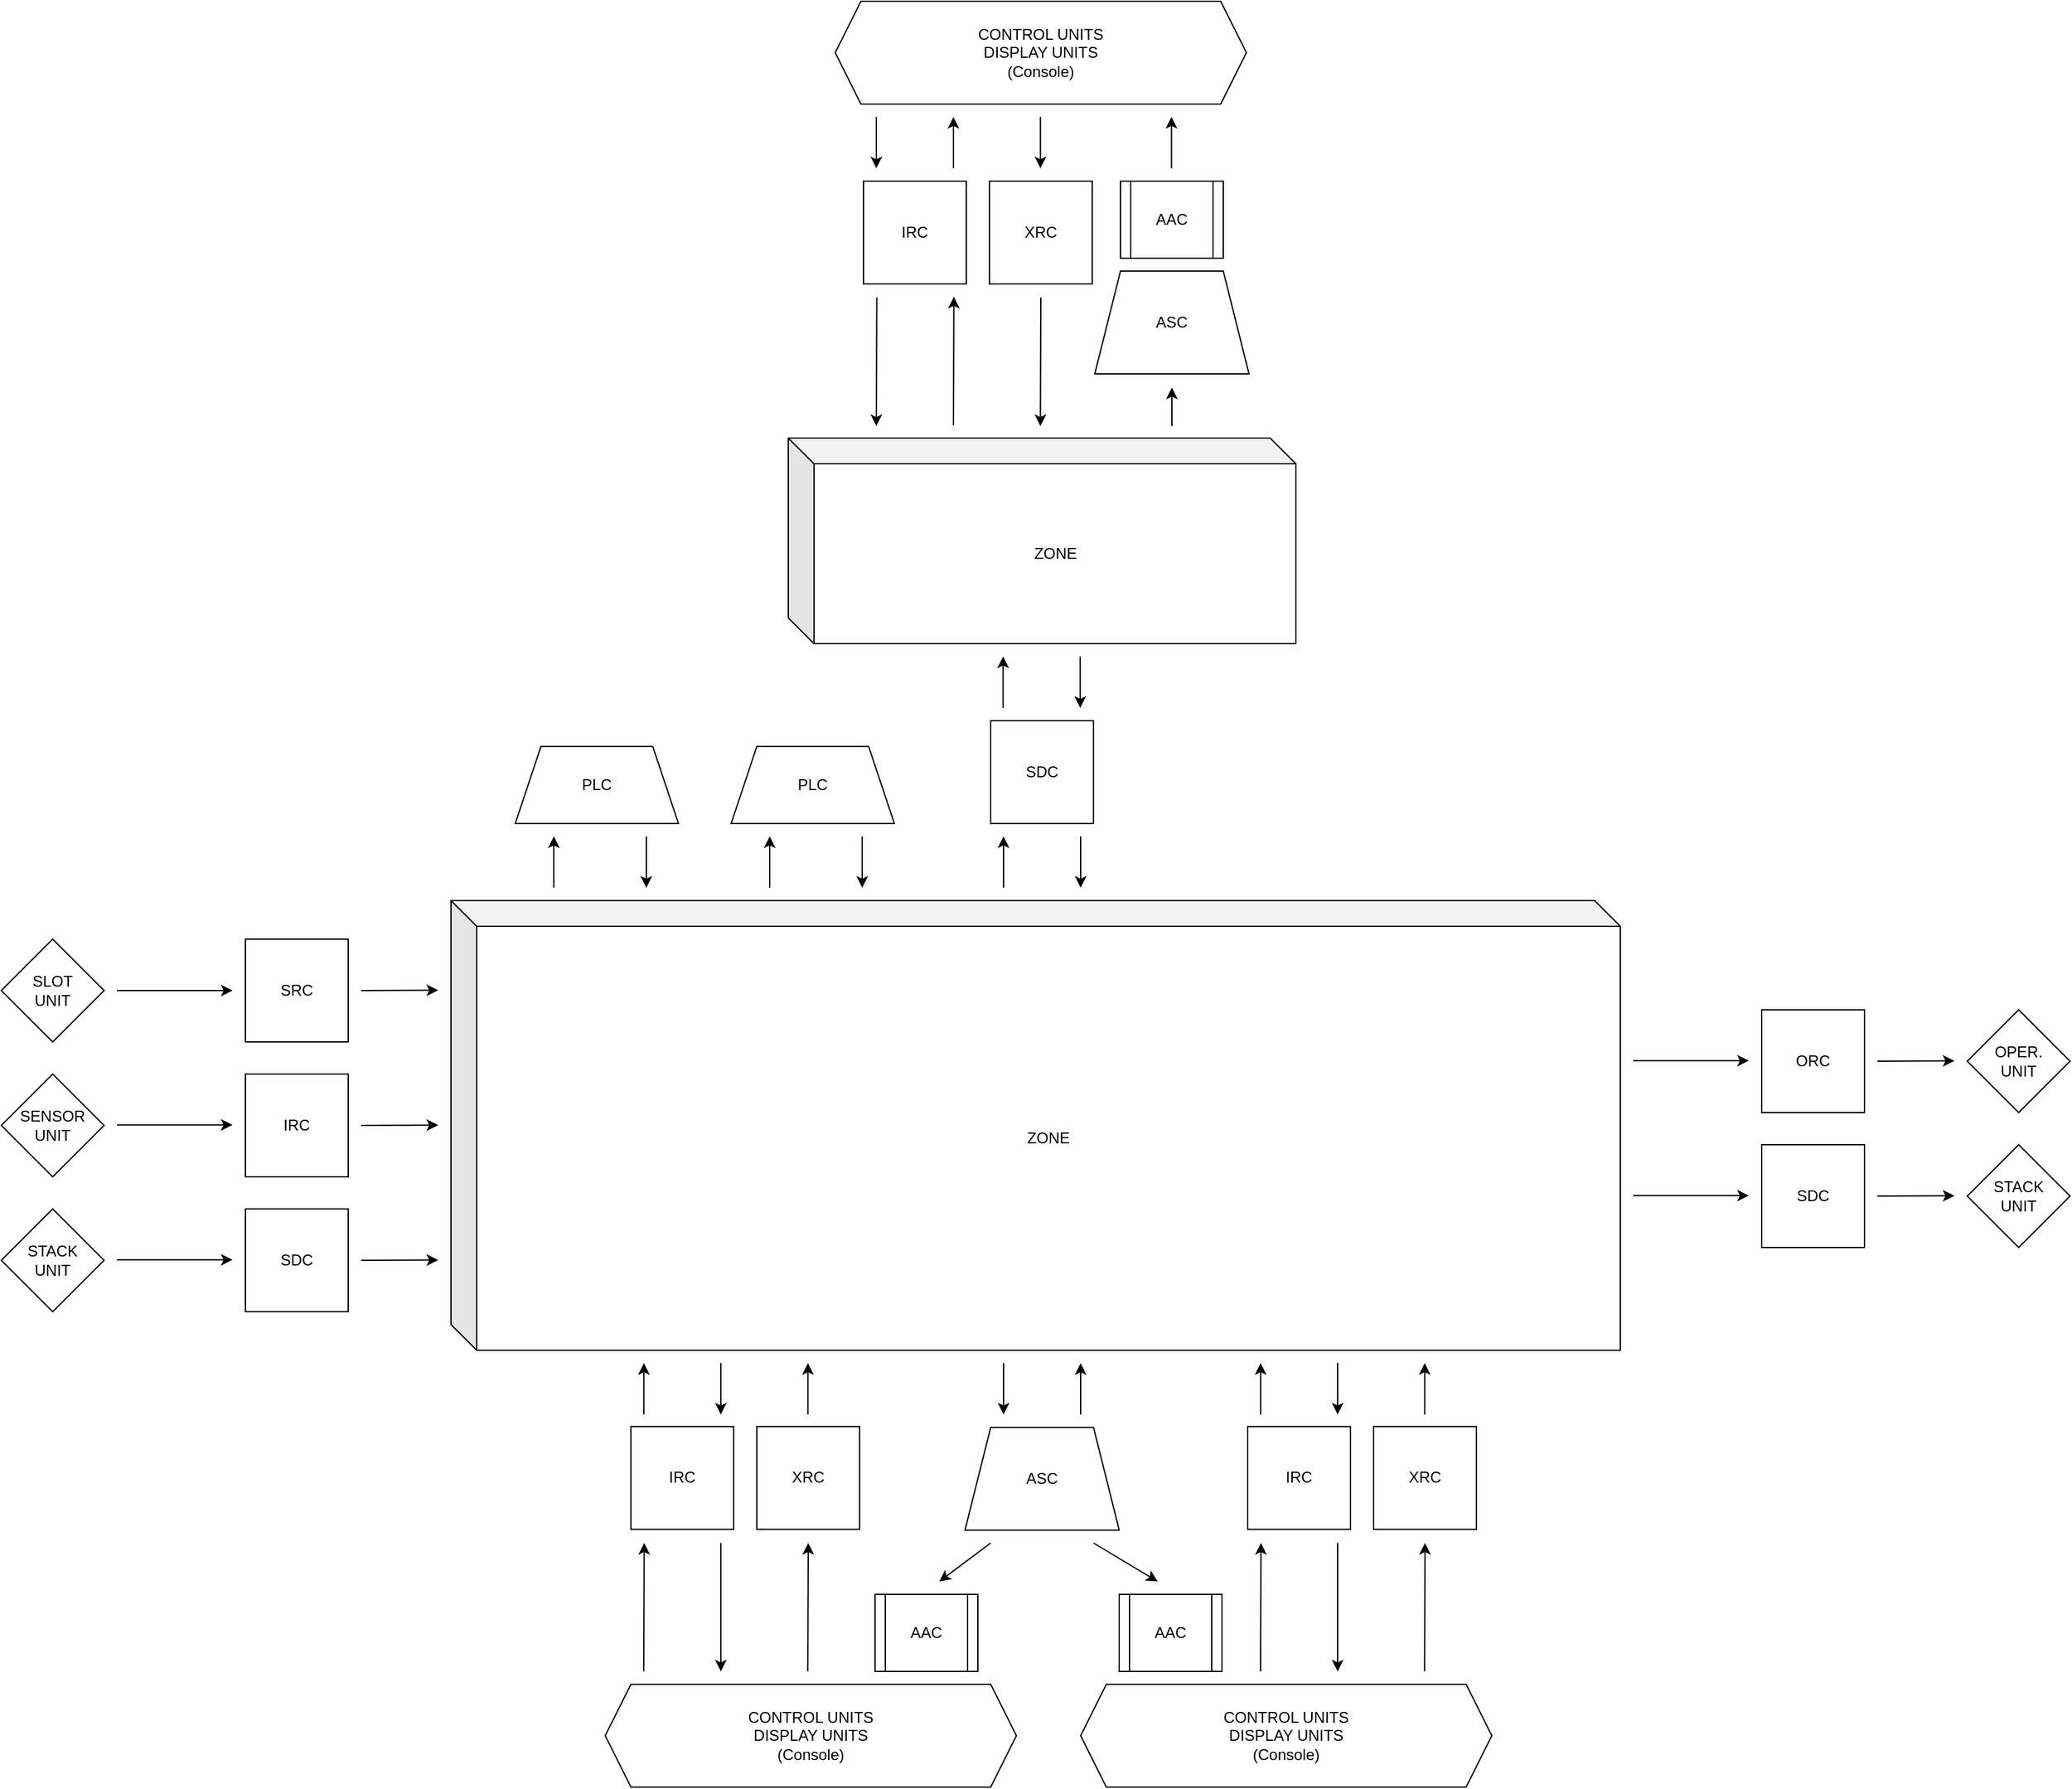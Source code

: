 <mxfile version="28.2.3">
  <diagram name="Page-1" id="gq7b3JJ2WDP9K5Cy7ITC">
    <mxGraphModel dx="3819" dy="2540" grid="1" gridSize="10" guides="1" tooltips="1" connect="1" arrows="1" fold="1" page="1" pageScale="1" pageWidth="850" pageHeight="1100" math="0" shadow="0">
      <root>
        <mxCell id="0" />
        <mxCell id="1" parent="0" />
        <mxCell id="fm2ihe_1iDsZBv0oBLcu-1" value="ZONE" style="shape=cube;whiteSpace=wrap;html=1;boundedLbl=1;backgroundOutline=1;darkOpacity=0.05;darkOpacity2=0.1;" vertex="1" parent="1">
          <mxGeometry x="-450" y="310" width="910" height="350" as="geometry" />
        </mxCell>
        <mxCell id="fm2ihe_1iDsZBv0oBLcu-4" value="SENSOR&lt;div&gt;UNIT&lt;/div&gt;" style="rhombus;whiteSpace=wrap;html=1;" vertex="1" parent="1">
          <mxGeometry x="-800" y="445" width="80" height="80" as="geometry" />
        </mxCell>
        <mxCell id="fm2ihe_1iDsZBv0oBLcu-6" value="STACK&lt;br&gt;UNIT" style="rhombus;whiteSpace=wrap;html=1;" vertex="1" parent="1">
          <mxGeometry x="-800" y="550" width="80" height="80" as="geometry" />
        </mxCell>
        <mxCell id="fm2ihe_1iDsZBv0oBLcu-9" value="CONTROL UNITS&lt;div&gt;DISPLAY UNITS&lt;br&gt;(Console)&lt;/div&gt;" style="shape=hexagon;perimeter=hexagonPerimeter2;whiteSpace=wrap;html=1;fixedSize=1;" vertex="1" parent="1">
          <mxGeometry x="-330" y="920" width="320" height="80" as="geometry" />
        </mxCell>
        <mxCell id="fm2ihe_1iDsZBv0oBLcu-28" value="SLOT&lt;div&gt;UNIT&lt;/div&gt;" style="rhombus;whiteSpace=wrap;html=1;" vertex="1" parent="1">
          <mxGeometry x="-800" y="340" width="80" height="80" as="geometry" />
        </mxCell>
        <mxCell id="fm2ihe_1iDsZBv0oBLcu-51" value="" style="group" vertex="1" connectable="0" parent="1">
          <mxGeometry x="-400" y="190" width="127" height="110" as="geometry" />
        </mxCell>
        <mxCell id="fm2ihe_1iDsZBv0oBLcu-34" value="PLC" style="shape=trapezoid;perimeter=trapezoidPerimeter;whiteSpace=wrap;html=1;fixedSize=1;" vertex="1" parent="fm2ihe_1iDsZBv0oBLcu-51">
          <mxGeometry width="127" height="60" as="geometry" />
        </mxCell>
        <mxCell id="fm2ihe_1iDsZBv0oBLcu-37" value="" style="endArrow=classic;html=1;rounded=0;" edge="1" parent="fm2ihe_1iDsZBv0oBLcu-51">
          <mxGeometry width="50" height="50" relative="1" as="geometry">
            <mxPoint x="102.0" y="70" as="sourcePoint" />
            <mxPoint x="102.0" y="110" as="targetPoint" />
          </mxGeometry>
        </mxCell>
        <mxCell id="fm2ihe_1iDsZBv0oBLcu-38" value="" style="endArrow=classic;html=1;rounded=0;" edge="1" parent="fm2ihe_1iDsZBv0oBLcu-51">
          <mxGeometry width="50" height="50" relative="1" as="geometry">
            <mxPoint x="30" y="110" as="sourcePoint" />
            <mxPoint x="30" y="70" as="targetPoint" />
          </mxGeometry>
        </mxCell>
        <mxCell id="fm2ihe_1iDsZBv0oBLcu-52" value="" style="group" vertex="1" connectable="0" parent="1">
          <mxGeometry x="-232" y="190" width="127" height="110" as="geometry" />
        </mxCell>
        <mxCell id="fm2ihe_1iDsZBv0oBLcu-53" value="PLC" style="shape=trapezoid;perimeter=trapezoidPerimeter;whiteSpace=wrap;html=1;fixedSize=1;" vertex="1" parent="fm2ihe_1iDsZBv0oBLcu-52">
          <mxGeometry width="127" height="60" as="geometry" />
        </mxCell>
        <mxCell id="fm2ihe_1iDsZBv0oBLcu-54" value="" style="endArrow=classic;html=1;rounded=0;" edge="1" parent="fm2ihe_1iDsZBv0oBLcu-52">
          <mxGeometry width="50" height="50" relative="1" as="geometry">
            <mxPoint x="102.0" y="70" as="sourcePoint" />
            <mxPoint x="102.0" y="110" as="targetPoint" />
          </mxGeometry>
        </mxCell>
        <mxCell id="fm2ihe_1iDsZBv0oBLcu-55" value="" style="endArrow=classic;html=1;rounded=0;" edge="1" parent="fm2ihe_1iDsZBv0oBLcu-52">
          <mxGeometry width="50" height="50" relative="1" as="geometry">
            <mxPoint x="30" y="110" as="sourcePoint" />
            <mxPoint x="30" y="70" as="targetPoint" />
          </mxGeometry>
        </mxCell>
        <mxCell id="fm2ihe_1iDsZBv0oBLcu-75" value="AAC" style="shape=process;whiteSpace=wrap;html=1;backgroundOutline=1;" vertex="1" parent="1">
          <mxGeometry x="-120" y="850" width="80" height="60" as="geometry" />
        </mxCell>
        <mxCell id="fm2ihe_1iDsZBv0oBLcu-76" value="ASC" style="shape=trapezoid;perimeter=trapezoidPerimeter;whiteSpace=wrap;html=1;fixedSize=1;" vertex="1" parent="1">
          <mxGeometry x="-50" y="720" width="120" height="80" as="geometry" />
        </mxCell>
        <mxCell id="fm2ihe_1iDsZBv0oBLcu-81" value="IRC" style="whiteSpace=wrap;html=1;aspect=fixed;" vertex="1" parent="1">
          <mxGeometry x="-310" y="719.37" width="80" height="80" as="geometry" />
        </mxCell>
        <mxCell id="fm2ihe_1iDsZBv0oBLcu-83" value="" style="endArrow=classic;html=1;rounded=0;" edge="1" parent="1">
          <mxGeometry width="50" height="50" relative="1" as="geometry">
            <mxPoint x="-300.0" y="910" as="sourcePoint" />
            <mxPoint x="-299.66" y="810" as="targetPoint" />
          </mxGeometry>
        </mxCell>
        <mxCell id="fm2ihe_1iDsZBv0oBLcu-84" value="&lt;div&gt;XRC&lt;/div&gt;" style="whiteSpace=wrap;html=1;aspect=fixed;" vertex="1" parent="1">
          <mxGeometry x="-212" y="719.37" width="80" height="80" as="geometry" />
        </mxCell>
        <mxCell id="fm2ihe_1iDsZBv0oBLcu-86" value="" style="endArrow=classic;html=1;rounded=0;" edge="1" parent="1">
          <mxGeometry width="50" height="50" relative="1" as="geometry">
            <mxPoint x="-172.34" y="910" as="sourcePoint" />
            <mxPoint x="-172" y="810" as="targetPoint" />
          </mxGeometry>
        </mxCell>
        <mxCell id="fm2ihe_1iDsZBv0oBLcu-92" value="" style="endArrow=classic;html=1;rounded=0;" edge="1" parent="1">
          <mxGeometry width="50" height="50" relative="1" as="geometry">
            <mxPoint x="-30" y="810" as="sourcePoint" />
            <mxPoint x="-70" y="840" as="targetPoint" />
          </mxGeometry>
        </mxCell>
        <mxCell id="fm2ihe_1iDsZBv0oBLcu-93" value="" style="endArrow=classic;html=1;rounded=0;" edge="1" parent="1">
          <mxGeometry width="50" height="50" relative="1" as="geometry">
            <mxPoint x="-20" y="670" as="sourcePoint" />
            <mxPoint x="-20" y="710" as="targetPoint" />
          </mxGeometry>
        </mxCell>
        <mxCell id="fm2ihe_1iDsZBv0oBLcu-94" value="" style="endArrow=classic;html=1;rounded=0;" edge="1" parent="1">
          <mxGeometry width="50" height="50" relative="1" as="geometry">
            <mxPoint x="40" y="710" as="sourcePoint" />
            <mxPoint x="40" y="670" as="targetPoint" />
          </mxGeometry>
        </mxCell>
        <mxCell id="fm2ihe_1iDsZBv0oBLcu-97" value="" style="endArrow=classic;html=1;rounded=0;" edge="1" parent="1">
          <mxGeometry width="50" height="50" relative="1" as="geometry">
            <mxPoint x="-172.24" y="710" as="sourcePoint" />
            <mxPoint x="-172.24" y="670" as="targetPoint" />
          </mxGeometry>
        </mxCell>
        <mxCell id="fm2ihe_1iDsZBv0oBLcu-98" value="" style="endArrow=classic;html=1;rounded=0;" edge="1" parent="1">
          <mxGeometry width="50" height="50" relative="1" as="geometry">
            <mxPoint x="-299.9" y="710" as="sourcePoint" />
            <mxPoint x="-299.9" y="670" as="targetPoint" />
          </mxGeometry>
        </mxCell>
        <mxCell id="fm2ihe_1iDsZBv0oBLcu-99" value="CONTROL UNITS&lt;div&gt;DISPLAY UNITS&lt;br&gt;(Console)&lt;/div&gt;" style="shape=hexagon;perimeter=hexagonPerimeter2;whiteSpace=wrap;html=1;fixedSize=1;" vertex="1" parent="1">
          <mxGeometry x="40" y="920" width="320" height="80" as="geometry" />
        </mxCell>
        <mxCell id="fm2ihe_1iDsZBv0oBLcu-101" value="AAC" style="shape=process;whiteSpace=wrap;html=1;backgroundOutline=1;" vertex="1" parent="1">
          <mxGeometry x="70" y="850" width="80" height="60" as="geometry" />
        </mxCell>
        <mxCell id="fm2ihe_1iDsZBv0oBLcu-103" value="IRC" style="whiteSpace=wrap;html=1;aspect=fixed;" vertex="1" parent="1">
          <mxGeometry x="170" y="719.37" width="80" height="80" as="geometry" />
        </mxCell>
        <mxCell id="fm2ihe_1iDsZBv0oBLcu-104" value="" style="endArrow=classic;html=1;rounded=0;" edge="1" parent="1">
          <mxGeometry width="50" height="50" relative="1" as="geometry">
            <mxPoint x="180.0" y="910" as="sourcePoint" />
            <mxPoint x="180.34" y="810" as="targetPoint" />
          </mxGeometry>
        </mxCell>
        <mxCell id="fm2ihe_1iDsZBv0oBLcu-105" value="&lt;div&gt;XRC&lt;/div&gt;" style="whiteSpace=wrap;html=1;aspect=fixed;" vertex="1" parent="1">
          <mxGeometry x="268" y="719.37" width="80" height="80" as="geometry" />
        </mxCell>
        <mxCell id="fm2ihe_1iDsZBv0oBLcu-106" value="" style="endArrow=classic;html=1;rounded=0;" edge="1" parent="1">
          <mxGeometry width="50" height="50" relative="1" as="geometry">
            <mxPoint x="307.66" y="910" as="sourcePoint" />
            <mxPoint x="308" y="810" as="targetPoint" />
          </mxGeometry>
        </mxCell>
        <mxCell id="fm2ihe_1iDsZBv0oBLcu-108" value="" style="endArrow=classic;html=1;rounded=0;" edge="1" parent="1">
          <mxGeometry width="50" height="50" relative="1" as="geometry">
            <mxPoint x="240" y="670" as="sourcePoint" />
            <mxPoint x="240" y="710" as="targetPoint" />
          </mxGeometry>
        </mxCell>
        <mxCell id="fm2ihe_1iDsZBv0oBLcu-109" value="" style="endArrow=classic;html=1;rounded=0;" edge="1" parent="1">
          <mxGeometry width="50" height="50" relative="1" as="geometry">
            <mxPoint x="240" y="810" as="sourcePoint" />
            <mxPoint x="240" y="910" as="targetPoint" />
          </mxGeometry>
        </mxCell>
        <mxCell id="fm2ihe_1iDsZBv0oBLcu-113" value="" style="endArrow=classic;html=1;rounded=0;" edge="1" parent="1">
          <mxGeometry width="50" height="50" relative="1" as="geometry">
            <mxPoint x="307.76" y="710" as="sourcePoint" />
            <mxPoint x="307.76" y="670" as="targetPoint" />
          </mxGeometry>
        </mxCell>
        <mxCell id="fm2ihe_1iDsZBv0oBLcu-114" value="" style="endArrow=classic;html=1;rounded=0;" edge="1" parent="1">
          <mxGeometry width="50" height="50" relative="1" as="geometry">
            <mxPoint x="180.1" y="710" as="sourcePoint" />
            <mxPoint x="180.1" y="670" as="targetPoint" />
          </mxGeometry>
        </mxCell>
        <mxCell id="fm2ihe_1iDsZBv0oBLcu-115" value="" style="endArrow=classic;html=1;rounded=0;" edge="1" parent="1">
          <mxGeometry width="50" height="50" relative="1" as="geometry">
            <mxPoint x="50" y="810" as="sourcePoint" />
            <mxPoint x="100" y="840" as="targetPoint" />
          </mxGeometry>
        </mxCell>
        <mxCell id="fm2ihe_1iDsZBv0oBLcu-116" value="SRC" style="whiteSpace=wrap;html=1;aspect=fixed;" vertex="1" parent="1">
          <mxGeometry x="-610" y="340" width="80" height="80" as="geometry" />
        </mxCell>
        <mxCell id="fm2ihe_1iDsZBv0oBLcu-117" value="IRC" style="whiteSpace=wrap;html=1;aspect=fixed;" vertex="1" parent="1">
          <mxGeometry x="-610" y="445" width="80" height="80" as="geometry" />
        </mxCell>
        <mxCell id="fm2ihe_1iDsZBv0oBLcu-118" value="SDC" style="whiteSpace=wrap;html=1;aspect=fixed;" vertex="1" parent="1">
          <mxGeometry x="-610" y="550" width="80" height="80" as="geometry" />
        </mxCell>
        <mxCell id="fm2ihe_1iDsZBv0oBLcu-119" value="" style="endArrow=classic;html=1;rounded=0;" edge="1" parent="1">
          <mxGeometry width="50" height="50" relative="1" as="geometry">
            <mxPoint x="-710" y="380" as="sourcePoint" />
            <mxPoint x="-620" y="380" as="targetPoint" />
          </mxGeometry>
        </mxCell>
        <mxCell id="fm2ihe_1iDsZBv0oBLcu-120" value="" style="endArrow=classic;html=1;rounded=0;" edge="1" parent="1">
          <mxGeometry width="50" height="50" relative="1" as="geometry">
            <mxPoint x="-710" y="484.58" as="sourcePoint" />
            <mxPoint x="-620" y="484.58" as="targetPoint" />
          </mxGeometry>
        </mxCell>
        <mxCell id="fm2ihe_1iDsZBv0oBLcu-121" value="" style="endArrow=classic;html=1;rounded=0;" edge="1" parent="1">
          <mxGeometry width="50" height="50" relative="1" as="geometry">
            <mxPoint x="-710" y="589.58" as="sourcePoint" />
            <mxPoint x="-620" y="589.58" as="targetPoint" />
          </mxGeometry>
        </mxCell>
        <mxCell id="fm2ihe_1iDsZBv0oBLcu-122" value="" style="endArrow=classic;html=1;rounded=0;" edge="1" parent="1">
          <mxGeometry width="50" height="50" relative="1" as="geometry">
            <mxPoint x="-520" y="590" as="sourcePoint" />
            <mxPoint x="-460" y="589.76" as="targetPoint" />
          </mxGeometry>
        </mxCell>
        <mxCell id="fm2ihe_1iDsZBv0oBLcu-123" value="" style="endArrow=classic;html=1;rounded=0;" edge="1" parent="1">
          <mxGeometry width="50" height="50" relative="1" as="geometry">
            <mxPoint x="-520" y="485" as="sourcePoint" />
            <mxPoint x="-460" y="484.76" as="targetPoint" />
          </mxGeometry>
        </mxCell>
        <mxCell id="fm2ihe_1iDsZBv0oBLcu-124" value="" style="endArrow=classic;html=1;rounded=0;" edge="1" parent="1">
          <mxGeometry width="50" height="50" relative="1" as="geometry">
            <mxPoint x="-520" y="380" as="sourcePoint" />
            <mxPoint x="-460" y="379.76" as="targetPoint" />
          </mxGeometry>
        </mxCell>
        <mxCell id="fm2ihe_1iDsZBv0oBLcu-125" value="OPER.&lt;div&gt;UNIT&lt;/div&gt;" style="rhombus;whiteSpace=wrap;html=1;direction=west;" vertex="1" parent="1">
          <mxGeometry x="730" y="395" width="80" height="80" as="geometry" />
        </mxCell>
        <mxCell id="fm2ihe_1iDsZBv0oBLcu-126" value="STACK&lt;div&gt;UNIT&lt;/div&gt;" style="rhombus;whiteSpace=wrap;html=1;direction=west;" vertex="1" parent="1">
          <mxGeometry x="730" y="500" width="80" height="80" as="geometry" />
        </mxCell>
        <mxCell id="fm2ihe_1iDsZBv0oBLcu-129" value="ORC" style="whiteSpace=wrap;html=1;aspect=fixed;direction=west;" vertex="1" parent="1">
          <mxGeometry x="570" y="395" width="80" height="80" as="geometry" />
        </mxCell>
        <mxCell id="fm2ihe_1iDsZBv0oBLcu-130" value="SDC" style="whiteSpace=wrap;html=1;aspect=fixed;direction=west;" vertex="1" parent="1">
          <mxGeometry x="570" y="500" width="80" height="80" as="geometry" />
        </mxCell>
        <mxCell id="fm2ihe_1iDsZBv0oBLcu-132" value="" style="endArrow=classic;html=1;rounded=0;" edge="1" parent="1">
          <mxGeometry width="50" height="50" relative="1" as="geometry">
            <mxPoint x="470" y="434.58" as="sourcePoint" />
            <mxPoint x="560" y="434.58" as="targetPoint" />
          </mxGeometry>
        </mxCell>
        <mxCell id="fm2ihe_1iDsZBv0oBLcu-133" value="" style="endArrow=classic;html=1;rounded=0;" edge="1" parent="1">
          <mxGeometry width="50" height="50" relative="1" as="geometry">
            <mxPoint x="470" y="539.58" as="sourcePoint" />
            <mxPoint x="560" y="539.58" as="targetPoint" />
          </mxGeometry>
        </mxCell>
        <mxCell id="fm2ihe_1iDsZBv0oBLcu-134" value="" style="endArrow=classic;html=1;rounded=0;" edge="1" parent="1">
          <mxGeometry width="50" height="50" relative="1" as="geometry">
            <mxPoint x="660" y="540" as="sourcePoint" />
            <mxPoint x="720" y="539.76" as="targetPoint" />
          </mxGeometry>
        </mxCell>
        <mxCell id="fm2ihe_1iDsZBv0oBLcu-135" value="" style="endArrow=classic;html=1;rounded=0;" edge="1" parent="1">
          <mxGeometry width="50" height="50" relative="1" as="geometry">
            <mxPoint x="660" y="435" as="sourcePoint" />
            <mxPoint x="720" y="434.76" as="targetPoint" />
          </mxGeometry>
        </mxCell>
        <mxCell id="fm2ihe_1iDsZBv0oBLcu-137" value="ZONE" style="shape=cube;whiteSpace=wrap;html=1;boundedLbl=1;backgroundOutline=1;darkOpacity=0.05;darkOpacity2=0.1;" vertex="1" parent="1">
          <mxGeometry x="-187.5" y="-50" width="395" height="160" as="geometry" />
        </mxCell>
        <mxCell id="fm2ihe_1iDsZBv0oBLcu-138" value="SDC" style="whiteSpace=wrap;html=1;aspect=fixed;" vertex="1" parent="1">
          <mxGeometry x="-30" y="170" width="80" height="80" as="geometry" />
        </mxCell>
        <mxCell id="fm2ihe_1iDsZBv0oBLcu-142" value="" style="endArrow=classic;html=1;rounded=0;" edge="1" parent="1">
          <mxGeometry width="50" height="50" relative="1" as="geometry">
            <mxPoint x="40" y="260" as="sourcePoint" />
            <mxPoint x="40" y="300" as="targetPoint" />
          </mxGeometry>
        </mxCell>
        <mxCell id="fm2ihe_1iDsZBv0oBLcu-143" value="" style="endArrow=classic;html=1;rounded=0;" edge="1" parent="1">
          <mxGeometry width="50" height="50" relative="1" as="geometry">
            <mxPoint x="-20" y="300" as="sourcePoint" />
            <mxPoint x="-20" y="260" as="targetPoint" />
          </mxGeometry>
        </mxCell>
        <mxCell id="fm2ihe_1iDsZBv0oBLcu-144" value="" style="endArrow=classic;html=1;rounded=0;" edge="1" parent="1">
          <mxGeometry width="50" height="50" relative="1" as="geometry">
            <mxPoint x="39.66" y="120" as="sourcePoint" />
            <mxPoint x="39.66" y="160" as="targetPoint" />
          </mxGeometry>
        </mxCell>
        <mxCell id="fm2ihe_1iDsZBv0oBLcu-145" value="" style="endArrow=classic;html=1;rounded=0;" edge="1" parent="1">
          <mxGeometry width="50" height="50" relative="1" as="geometry">
            <mxPoint x="-20.34" y="160" as="sourcePoint" />
            <mxPoint x="-20.34" y="120" as="targetPoint" />
          </mxGeometry>
        </mxCell>
        <mxCell id="fm2ihe_1iDsZBv0oBLcu-147" value="AAC" style="shape=process;whiteSpace=wrap;html=1;backgroundOutline=1;" vertex="1" parent="1">
          <mxGeometry x="71" y="-250" width="80" height="60" as="geometry" />
        </mxCell>
        <mxCell id="fm2ihe_1iDsZBv0oBLcu-148" value="ASC" style="shape=trapezoid;perimeter=trapezoidPerimeter;whiteSpace=wrap;html=1;fixedSize=1;" vertex="1" parent="1">
          <mxGeometry x="51" y="-180" width="120" height="80" as="geometry" />
        </mxCell>
        <mxCell id="fm2ihe_1iDsZBv0oBLcu-149" value="IRC" style="whiteSpace=wrap;html=1;aspect=fixed;" vertex="1" parent="1">
          <mxGeometry x="-129" y="-250" width="80" height="80" as="geometry" />
        </mxCell>
        <mxCell id="fm2ihe_1iDsZBv0oBLcu-150" value="" style="endArrow=classic;html=1;rounded=0;" edge="1" parent="1">
          <mxGeometry width="50" height="50" relative="1" as="geometry">
            <mxPoint x="-118.66" y="-159.37" as="sourcePoint" />
            <mxPoint x="-119.0" y="-59.37" as="targetPoint" />
          </mxGeometry>
        </mxCell>
        <mxCell id="fm2ihe_1iDsZBv0oBLcu-151" value="&lt;div&gt;XRC&lt;/div&gt;" style="whiteSpace=wrap;html=1;aspect=fixed;" vertex="1" parent="1">
          <mxGeometry x="-31" y="-250" width="80" height="80" as="geometry" />
        </mxCell>
        <mxCell id="fm2ihe_1iDsZBv0oBLcu-152" value="" style="endArrow=classic;html=1;rounded=0;" edge="1" parent="1">
          <mxGeometry width="50" height="50" relative="1" as="geometry">
            <mxPoint x="9" y="-159.37" as="sourcePoint" />
            <mxPoint x="8.66" y="-59.37" as="targetPoint" />
          </mxGeometry>
        </mxCell>
        <mxCell id="fm2ihe_1iDsZBv0oBLcu-156" value="" style="endArrow=classic;html=1;rounded=0;" edge="1" parent="1">
          <mxGeometry width="50" height="50" relative="1" as="geometry">
            <mxPoint x="111" y="-59.37" as="sourcePoint" />
            <mxPoint x="111" y="-89.37" as="targetPoint" />
          </mxGeometry>
        </mxCell>
        <mxCell id="fm2ihe_1iDsZBv0oBLcu-158" value="" style="endArrow=classic;html=1;rounded=0;" edge="1" parent="1">
          <mxGeometry width="50" height="50" relative="1" as="geometry">
            <mxPoint x="110.71" y="-260" as="sourcePoint" />
            <mxPoint x="110.71" y="-300" as="targetPoint" />
          </mxGeometry>
        </mxCell>
        <mxCell id="fm2ihe_1iDsZBv0oBLcu-160" value="" style="endArrow=classic;html=1;rounded=0;" edge="1" parent="1">
          <mxGeometry width="50" height="50" relative="1" as="geometry">
            <mxPoint x="-59" y="-260" as="sourcePoint" />
            <mxPoint x="-59" y="-300" as="targetPoint" />
          </mxGeometry>
        </mxCell>
        <mxCell id="fm2ihe_1iDsZBv0oBLcu-161" value="" style="endArrow=classic;html=1;rounded=0;" edge="1" parent="1">
          <mxGeometry width="50" height="50" relative="1" as="geometry">
            <mxPoint x="-240" y="670" as="sourcePoint" />
            <mxPoint x="-240" y="710" as="targetPoint" />
          </mxGeometry>
        </mxCell>
        <mxCell id="fm2ihe_1iDsZBv0oBLcu-162" value="" style="endArrow=classic;html=1;rounded=0;" edge="1" parent="1">
          <mxGeometry width="50" height="50" relative="1" as="geometry">
            <mxPoint x="-240" y="810" as="sourcePoint" />
            <mxPoint x="-240" y="910" as="targetPoint" />
          </mxGeometry>
        </mxCell>
        <mxCell id="fm2ihe_1iDsZBv0oBLcu-163" value="" style="endArrow=classic;html=1;rounded=0;" edge="1" parent="1">
          <mxGeometry width="50" height="50" relative="1" as="geometry">
            <mxPoint x="-59" y="-60" as="sourcePoint" />
            <mxPoint x="-58.66" y="-160" as="targetPoint" />
          </mxGeometry>
        </mxCell>
        <mxCell id="fm2ihe_1iDsZBv0oBLcu-164" value="" style="endArrow=classic;html=1;rounded=0;" edge="1" parent="1">
          <mxGeometry width="50" height="50" relative="1" as="geometry">
            <mxPoint x="-119" y="-300" as="sourcePoint" />
            <mxPoint x="-119" y="-260" as="targetPoint" />
          </mxGeometry>
        </mxCell>
        <mxCell id="fm2ihe_1iDsZBv0oBLcu-165" value="" style="endArrow=classic;html=1;rounded=0;" edge="1" parent="1">
          <mxGeometry width="50" height="50" relative="1" as="geometry">
            <mxPoint x="8.71" y="-300" as="sourcePoint" />
            <mxPoint x="8.71" y="-260" as="targetPoint" />
          </mxGeometry>
        </mxCell>
        <mxCell id="fm2ihe_1iDsZBv0oBLcu-166" value="CONTROL UNITS&lt;div&gt;DISPLAY UNITS&lt;br&gt;(Console)&lt;/div&gt;" style="shape=hexagon;perimeter=hexagonPerimeter2;whiteSpace=wrap;html=1;fixedSize=1;" vertex="1" parent="1">
          <mxGeometry x="-151" y="-390" width="320" height="80" as="geometry" />
        </mxCell>
      </root>
    </mxGraphModel>
  </diagram>
</mxfile>
